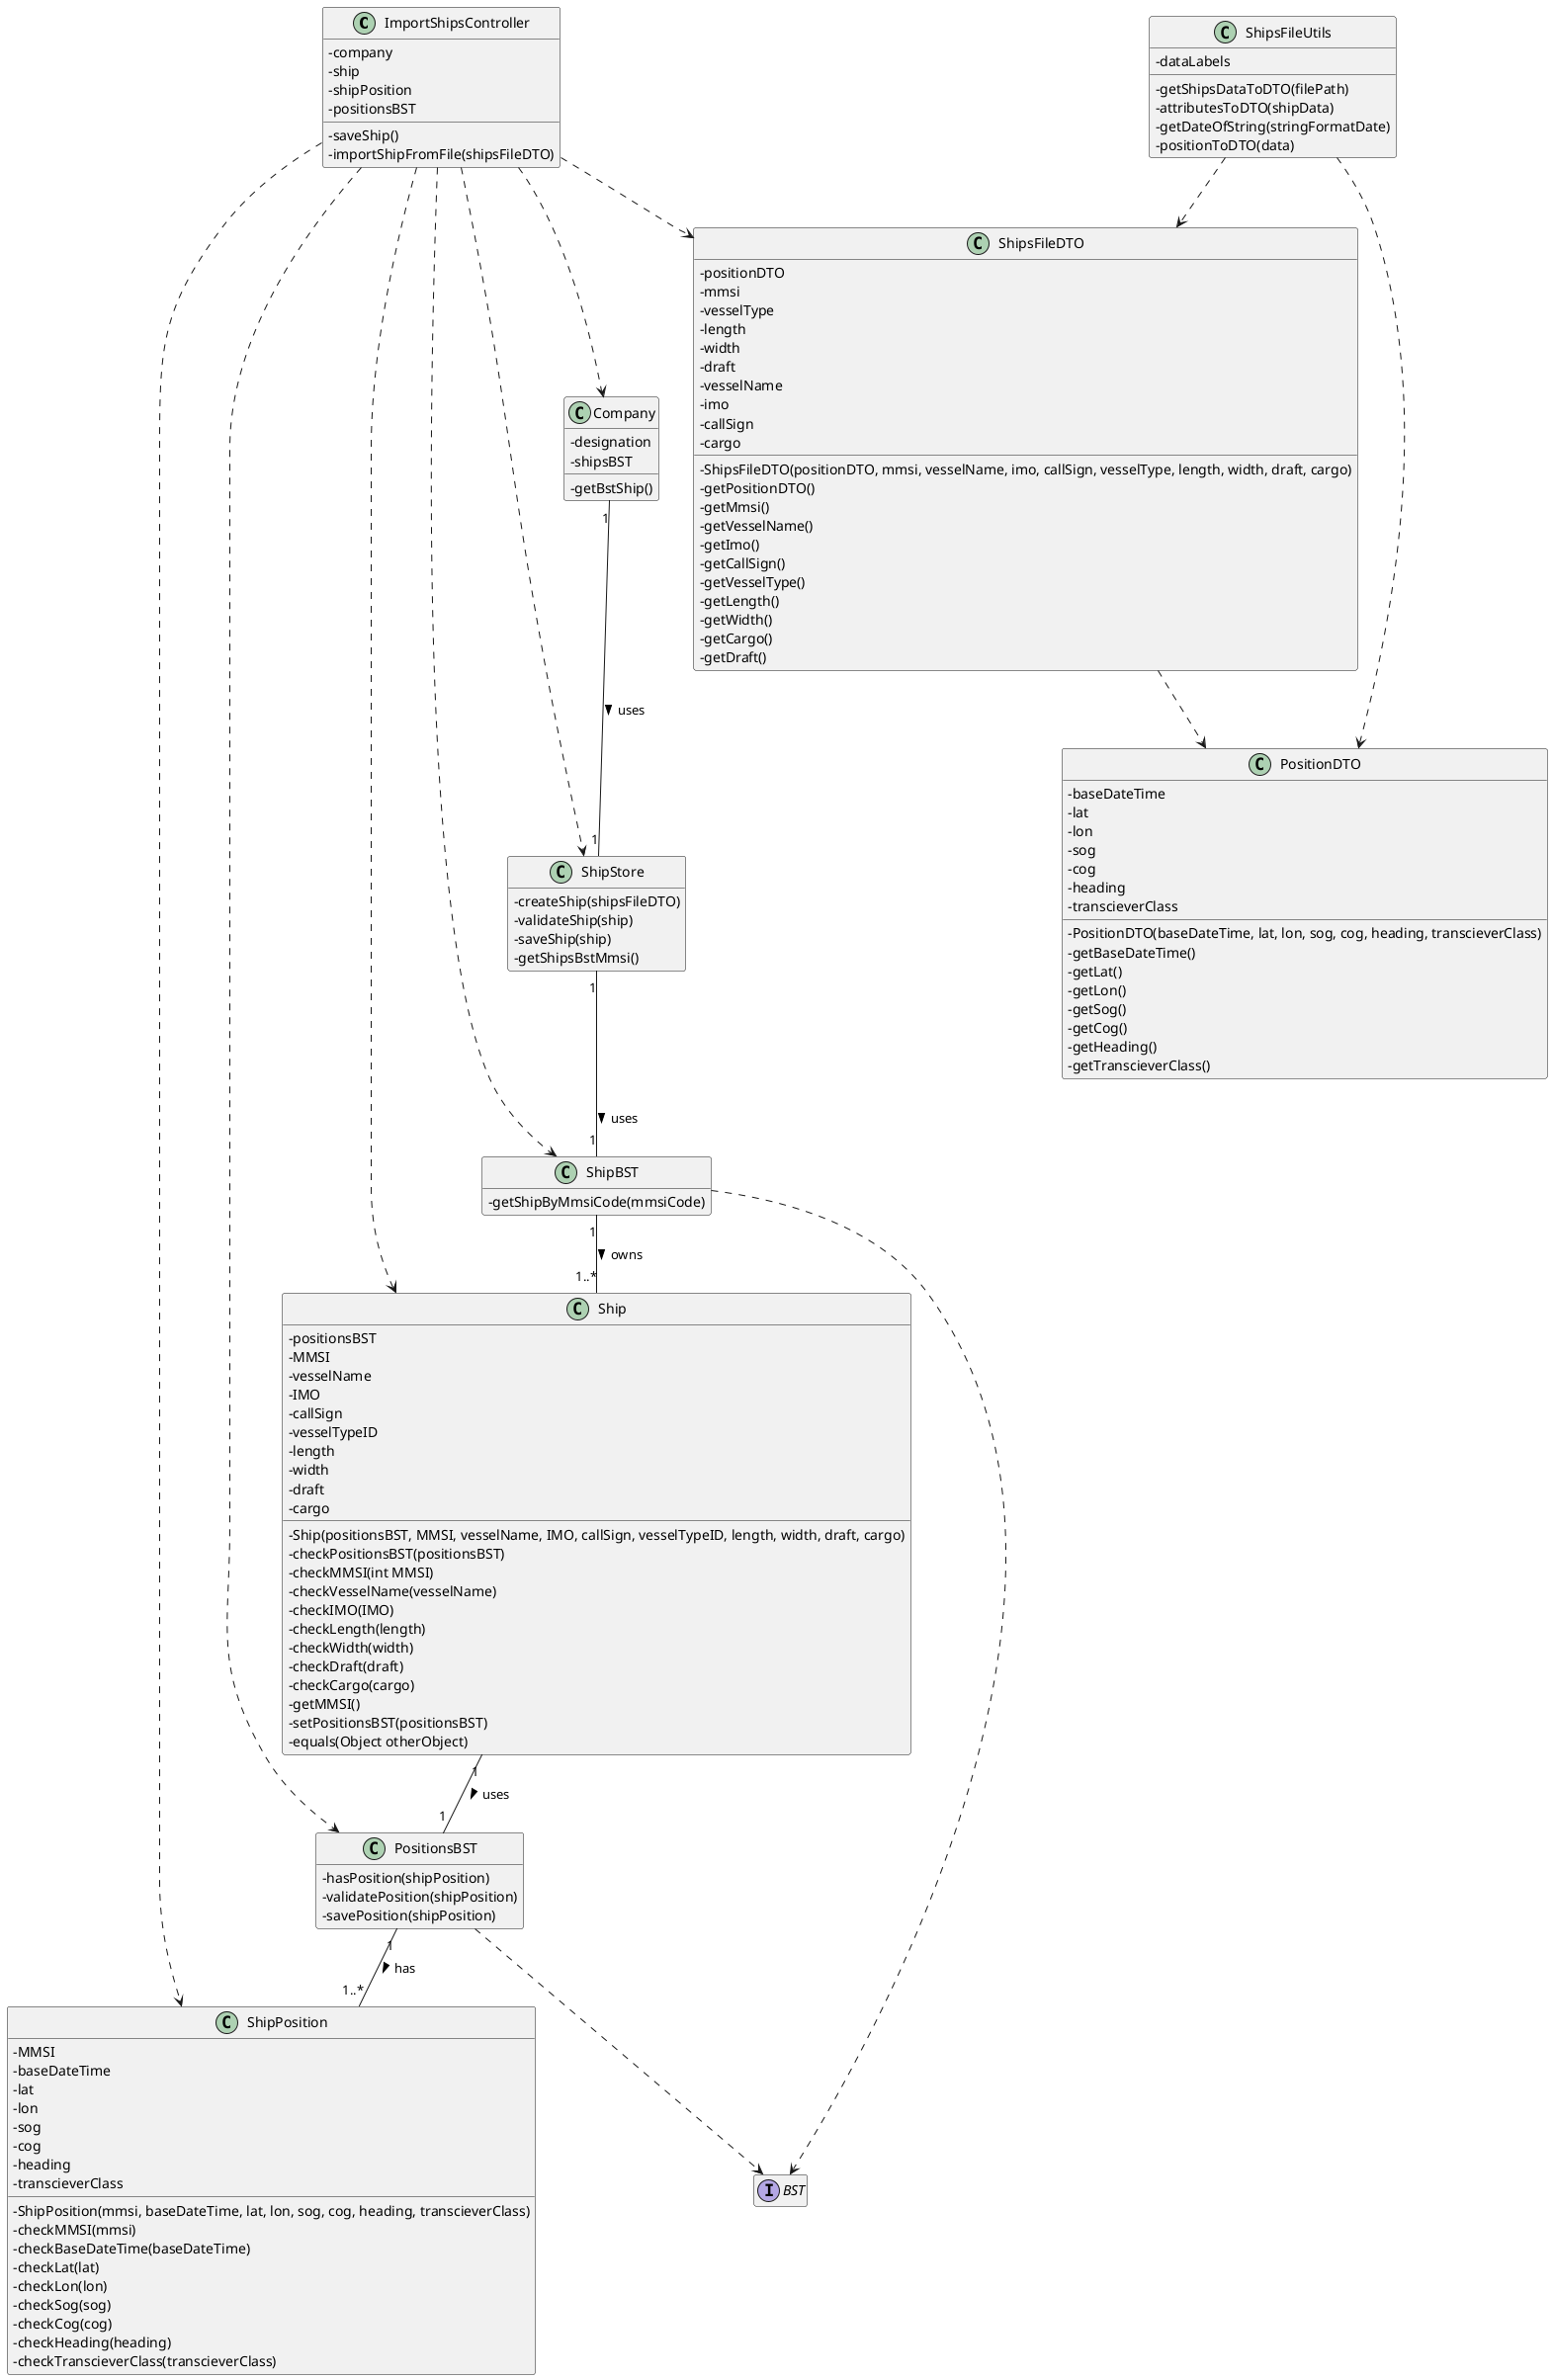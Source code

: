 @startuml

hide empty methods
hide empty attributes
'left to right direction
skinparam classAttributeIconSize 0

class ImportShipsController {
- company
- ship
- shipPosition
- positionsBST
- saveShip()
- importShipFromFile(shipsFileDTO)
}

class Company {
- designation
- shipsBST
- getBstShip()
}

class Ship {
- positionsBST
- MMSI
- vesselName
- IMO
- callSign
- vesselTypeID
- length
- width
- draft
- cargo
- Ship(positionsBST, MMSI, vesselName, IMO, callSign, vesselTypeID, length, width, draft, cargo)
- checkPositionsBST(positionsBST)
- checkMMSI(int MMSI)
- checkVesselName(vesselName)
- checkIMO(IMO)
- checkLength(length)
- checkWidth(width)
- checkDraft(draft)
- checkCargo(cargo)
- getMMSI()
- setPositionsBST(positionsBST)
- equals(Object otherObject)
}

class ShipPosition {
- MMSI
- baseDateTime
- lat
- lon
- sog
- cog
- heading
- transcieverClass
- ShipPosition(mmsi, baseDateTime, lat, lon, sog, cog, heading, transcieverClass)
- checkMMSI(mmsi)
- checkBaseDateTime(baseDateTime)
- checkLat(lat)
- checkLon(lon)
- checkSog(sog)
- checkCog(cog)
- checkHeading(heading)
- checkTranscieverClass(transcieverClass)
}

class ShipStore {
- createShip(shipsFileDTO)
- validateShip(ship)
- saveShip(ship)
- getShipsBstMmsi()
}

class ShipBST {
- getShipByMmsiCode(mmsiCode)
}

class PositionsBST {
- hasPosition(shipPosition)
- validatePosition(shipPosition)
- savePosition(shipPosition)
}

class ShipsFileDTO{
- positionDTO
- mmsi
- vesselType
- length
- width
- draft
- vesselName
- imo
- callSign
- cargo
- ShipsFileDTO(positionDTO, mmsi, vesselName, imo, callSign, vesselType, length, width, draft, cargo)
- getPositionDTO()
- getMmsi()
- getVesselName()
- getImo()
- getCallSign()
- getVesselType()
- getLength()
- getWidth()
- getCargo()
- getDraft()
}

class PositionDTO{
- baseDateTime
- lat
- lon
- sog
- cog
- heading
- transcieverClass
- PositionDTO(baseDateTime, lat, lon, sog, cog, heading, transcieverClass)
- getBaseDateTime()
- getLat()
- getLon()
- getSog()
- getCog()
- getHeading()
- getTranscieverClass()
}

class ShipsFileUtils{
- dataLabels
- getShipsDataToDTO(filePath)
- attributesToDTO(shipData)
- getDateOfString(stringFormatDate)
- positionToDTO(data)
}

Interface BST{
}

Company "1" -- "1" ShipStore : uses >
ShipStore "1" -- "1" ShipBST : uses >
ShipBST "1" -- "1..*" Ship : owns >
Ship "1" -- "1" PositionsBST : uses >
PositionsBST "1" -- "1..*" ShipPosition : has >
ImportShipsController ..> Company
ImportShipsController ..> ShipBST
ImportShipsController ..> Ship
ImportShipsController ..> PositionsBST
ImportShipsController ..> ShipPosition
ImportShipsController ..> ShipStore
ShipBST ..> BST
PositionsBST ..> BST
ShipsFileUtils ..> ShipsFileDTO
ShipsFileUtils ..> PositionDTO
ImportShipsController ..> ShipsFileDTO
ShipsFileDTO ..> PositionDTO



@enduml